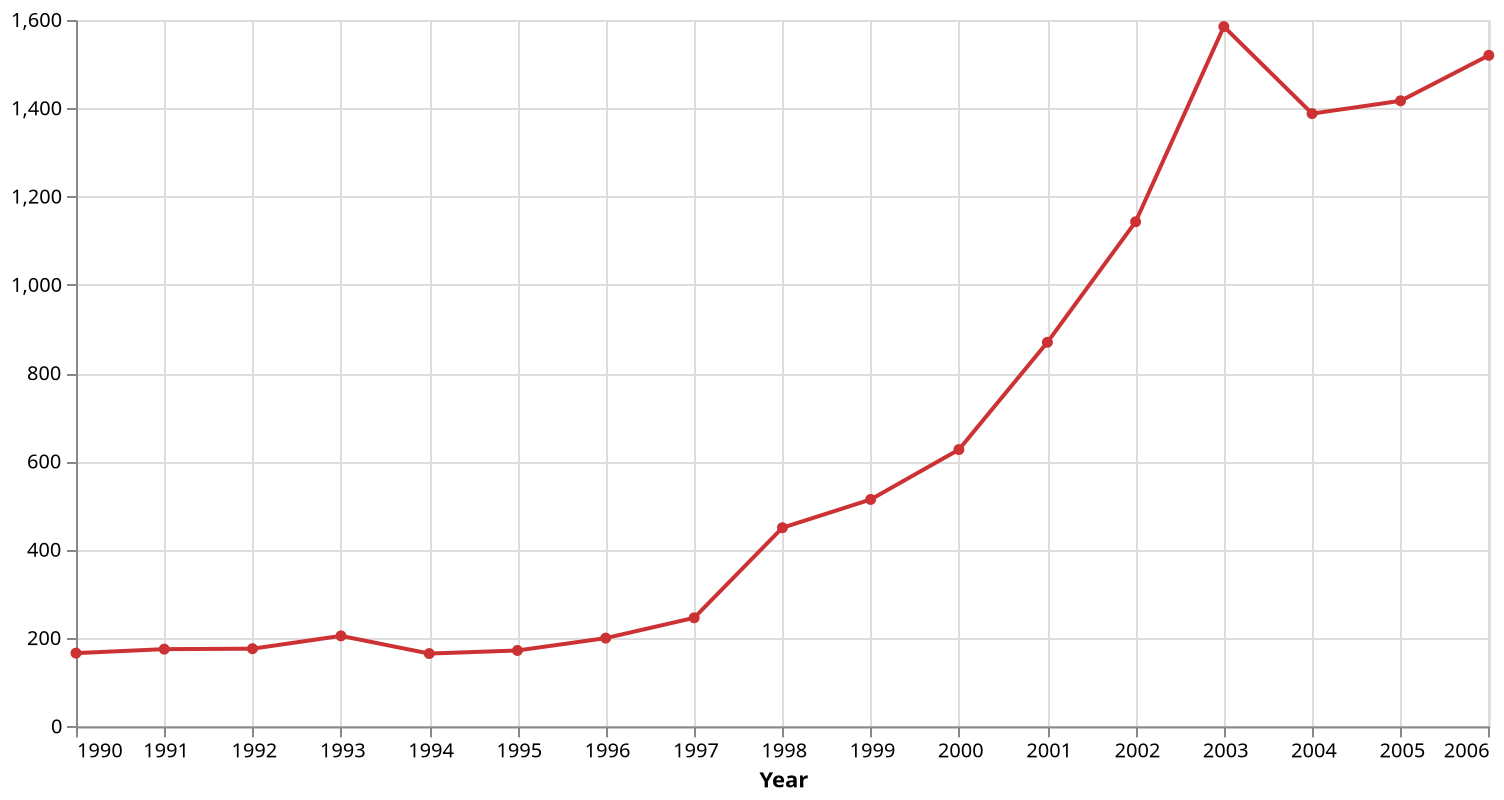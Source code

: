 {"$schema":"https://vega.github.io/schema/vega-lite/3.0.0-rc6.json","data":{"values":[{"label":"2003","value":1585,"key":"pub_year","text":"2003 (1,585)"},{"label":"2006","value":1520,"key":"pub_year","text":"2006 (1,520)"},{"label":"2005","value":1417,"key":"pub_year","text":"2005 (1,417)"},{"label":"2004","value":1388,"key":"pub_year","text":"2004 (1,388)"},{"label":"2002","value":1143,"key":"pub_year","text":"2002 (1,143)"},{"label":"2001","value":870,"key":"pub_year","text":"2001 (870)"},{"label":"2000","value":627,"key":"pub_year","text":"2000 (627)"},{"label":"1999","value":514,"key":"pub_year","text":"1999 (514)"},{"label":"1998","value":450,"key":"pub_year","text":"1998 (450)"},{"label":"1997","value":246,"key":"pub_year","text":"1997 (246)"},{"label":"1993","value":205,"key":"pub_year","text":"1993 (205)"},{"label":"1996","value":200,"key":"pub_year","text":"1996 (200)"},{"label":"1992","value":176,"key":"pub_year","text":"1992 (176)"},{"label":"1991","value":175,"key":"pub_year","text":"1991 (175)"},{"label":"1995","value":172,"key":"pub_year","text":"1995 (172)"},{"label":"1990","value":166,"key":"pub_year","text":"1990 (166)"},{"label":"1994","value":165,"key":"pub_year","text":"1994 (165)"}]},"mark":{"type":"line","color":"#cc3233","point":{"color":"#cc3233","radius":50}},"width":706.40625,"height":353.203125,"encoding":{"x":{"field":"label","type":"temporal","axis":{"title":"Year"}},"y":{"field":"value","type":"quantitative","axis":{"title":null}}},"selection":{"brush":{"encodings":["x"],"type":"interval","on":"[mousedown, window:mouseup] > window:mousemove!","translate":"[mousedown, window:mouseup] > window:mousemove!","zoom":"wheel!","mark":{"fill":"#333","fillOpacity":0.125,"stroke":"white"},"resolve":"global"}}}